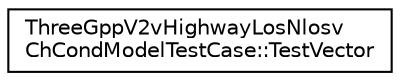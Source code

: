 digraph "Graphical Class Hierarchy"
{
 // LATEX_PDF_SIZE
  edge [fontname="Helvetica",fontsize="10",labelfontname="Helvetica",labelfontsize="10"];
  node [fontname="Helvetica",fontsize="10",shape=record];
  rankdir="LR";
  Node0 [label="ThreeGppV2vHighwayLosNlosv\lChCondModelTestCase::TestVector",height=0.2,width=0.4,color="black", fillcolor="white", style="filled",URL="$struct_three_gpp_v2v_highway_los_nlosv_ch_cond_model_test_case_1_1_test_vector.html",tooltip="Struct containing the parameters for each test."];
}
